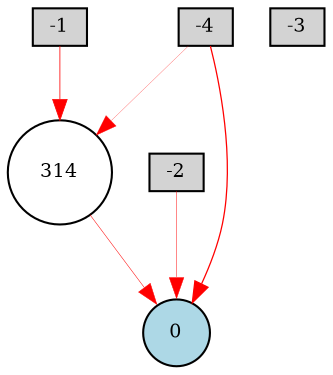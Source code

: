 digraph {
	node [fontsize=9 height=0.2 shape=circle width=0.2]
	-1 [fillcolor=lightgray shape=box style=filled]
	-2 [fillcolor=lightgray shape=box style=filled]
	-3 [fillcolor=lightgray shape=box style=filled]
	-4 [fillcolor=lightgray shape=box style=filled]
	0 [fillcolor=lightblue style=filled]
	314 [fillcolor=white style=filled]
	-1 -> 314 [color=red penwidth=0.38124094718869783 style=solid]
	-4 -> 0 [color=red penwidth=0.6080924758204084 style=solid]
	-4 -> 314 [color=red penwidth=0.1149669708291416 style=solid]
	314 -> 0 [color=red penwidth=0.24161426519338733 style=solid]
	-2 -> 0 [color=red penwidth=0.22403907809440388 style=solid]
}
